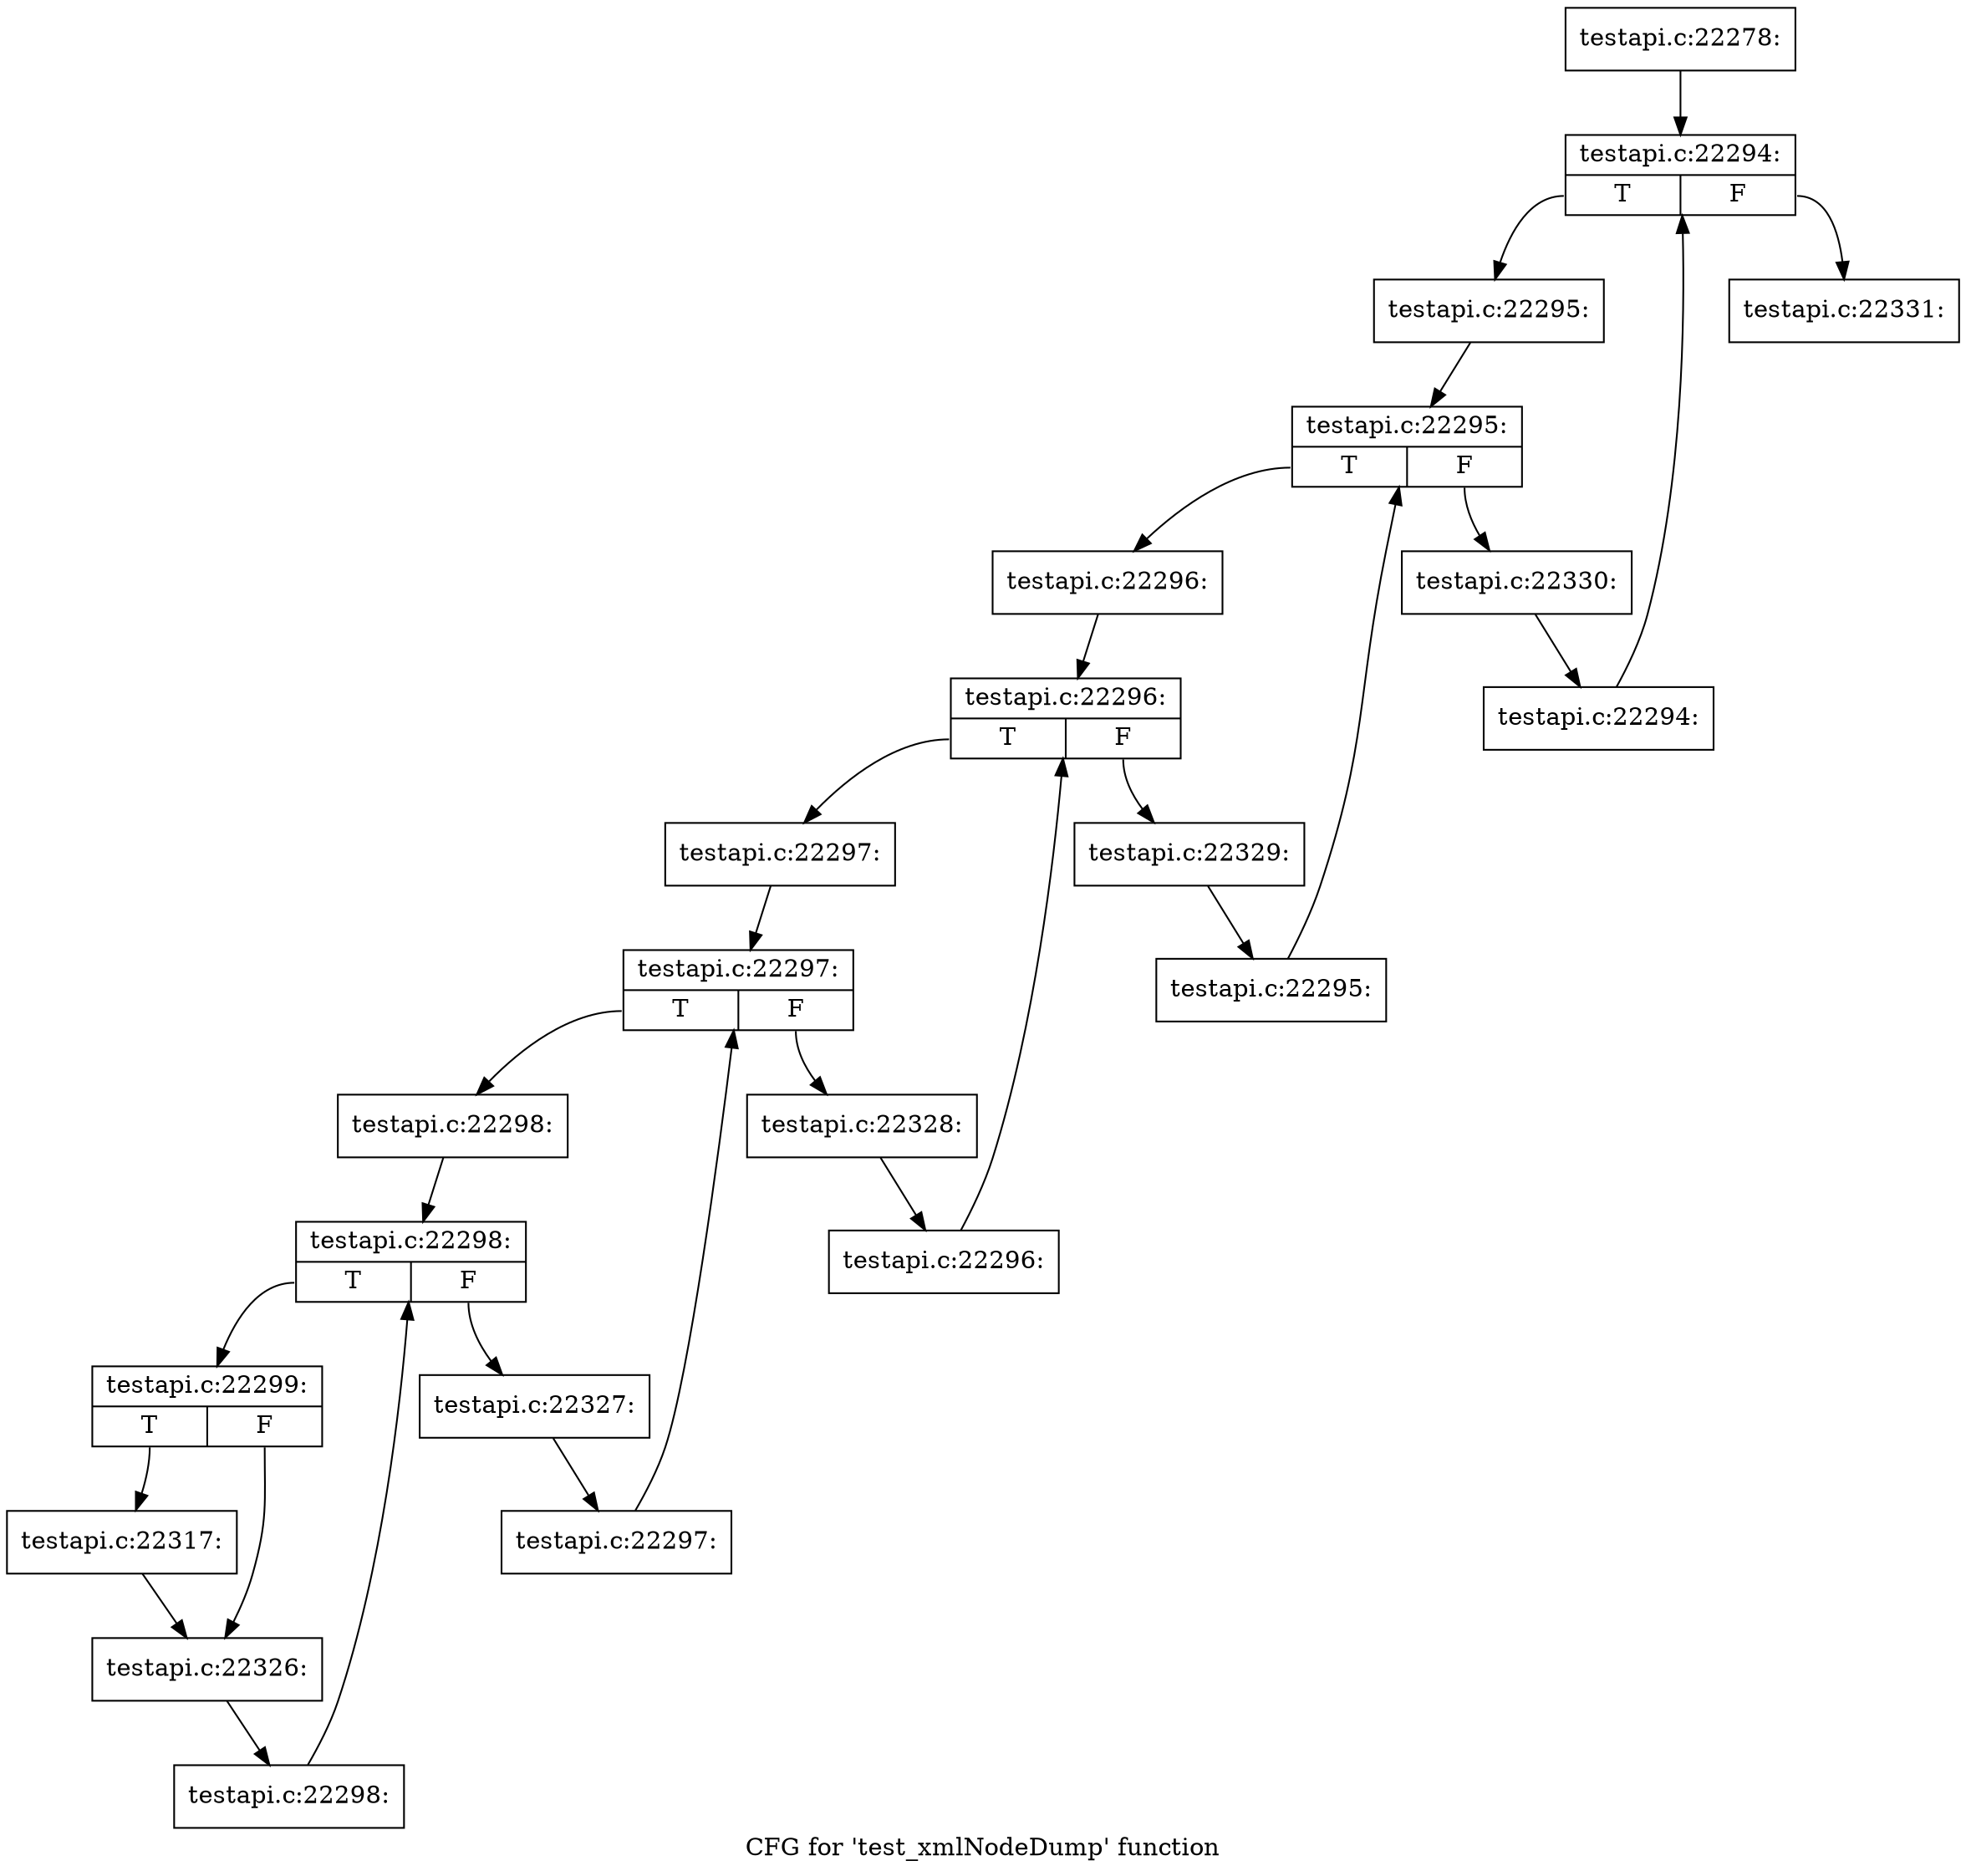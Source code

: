 digraph "CFG for 'test_xmlNodeDump' function" {
	label="CFG for 'test_xmlNodeDump' function";

	Node0x465b610 [shape=record,label="{testapi.c:22278:}"];
	Node0x465b610 -> Node0x4d022b0;
	Node0x4d022b0 [shape=record,label="{testapi.c:22294:|{<s0>T|<s1>F}}"];
	Node0x4d022b0:s0 -> Node0x4d02590;
	Node0x4d022b0:s1 -> Node0x4d02110;
	Node0x4d02590 [shape=record,label="{testapi.c:22295:}"];
	Node0x4d02590 -> Node0x4d02980;
	Node0x4d02980 [shape=record,label="{testapi.c:22295:|{<s0>T|<s1>F}}"];
	Node0x4d02980:s0 -> Node0x4d02c00;
	Node0x4d02980:s1 -> Node0x4d02860;
	Node0x4d02c00 [shape=record,label="{testapi.c:22296:}"];
	Node0x4d02c00 -> Node0x4d02ff0;
	Node0x4d02ff0 [shape=record,label="{testapi.c:22296:|{<s0>T|<s1>F}}"];
	Node0x4d02ff0:s0 -> Node0x4d03270;
	Node0x4d02ff0:s1 -> Node0x4d02ed0;
	Node0x4d03270 [shape=record,label="{testapi.c:22297:}"];
	Node0x4d03270 -> Node0x4d03660;
	Node0x4d03660 [shape=record,label="{testapi.c:22297:|{<s0>T|<s1>F}}"];
	Node0x4d03660:s0 -> Node0x4d038e0;
	Node0x4d03660:s1 -> Node0x4d03540;
	Node0x4d038e0 [shape=record,label="{testapi.c:22298:}"];
	Node0x4d038e0 -> Node0x4d03cd0;
	Node0x4d03cd0 [shape=record,label="{testapi.c:22298:|{<s0>T|<s1>F}}"];
	Node0x4d03cd0:s0 -> Node0x4d040e0;
	Node0x4d03cd0:s1 -> Node0x4d03bb0;
	Node0x4d040e0 [shape=record,label="{testapi.c:22299:|{<s0>T|<s1>F}}"];
	Node0x4d040e0:s0 -> Node0x4d059e0;
	Node0x4d040e0:s1 -> Node0x4d05d10;
	Node0x4d059e0 [shape=record,label="{testapi.c:22317:}"];
	Node0x4d059e0 -> Node0x4d05d10;
	Node0x4d05d10 [shape=record,label="{testapi.c:22326:}"];
	Node0x4d05d10 -> Node0x4d04050;
	Node0x4d04050 [shape=record,label="{testapi.c:22298:}"];
	Node0x4d04050 -> Node0x4d03cd0;
	Node0x4d03bb0 [shape=record,label="{testapi.c:22327:}"];
	Node0x4d03bb0 -> Node0x4d03850;
	Node0x4d03850 [shape=record,label="{testapi.c:22297:}"];
	Node0x4d03850 -> Node0x4d03660;
	Node0x4d03540 [shape=record,label="{testapi.c:22328:}"];
	Node0x4d03540 -> Node0x4d031e0;
	Node0x4d031e0 [shape=record,label="{testapi.c:22296:}"];
	Node0x4d031e0 -> Node0x4d02ff0;
	Node0x4d02ed0 [shape=record,label="{testapi.c:22329:}"];
	Node0x4d02ed0 -> Node0x4d02b70;
	Node0x4d02b70 [shape=record,label="{testapi.c:22295:}"];
	Node0x4d02b70 -> Node0x4d02980;
	Node0x4d02860 [shape=record,label="{testapi.c:22330:}"];
	Node0x4d02860 -> Node0x4d02500;
	Node0x4d02500 [shape=record,label="{testapi.c:22294:}"];
	Node0x4d02500 -> Node0x4d022b0;
	Node0x4d02110 [shape=record,label="{testapi.c:22331:}"];
}
